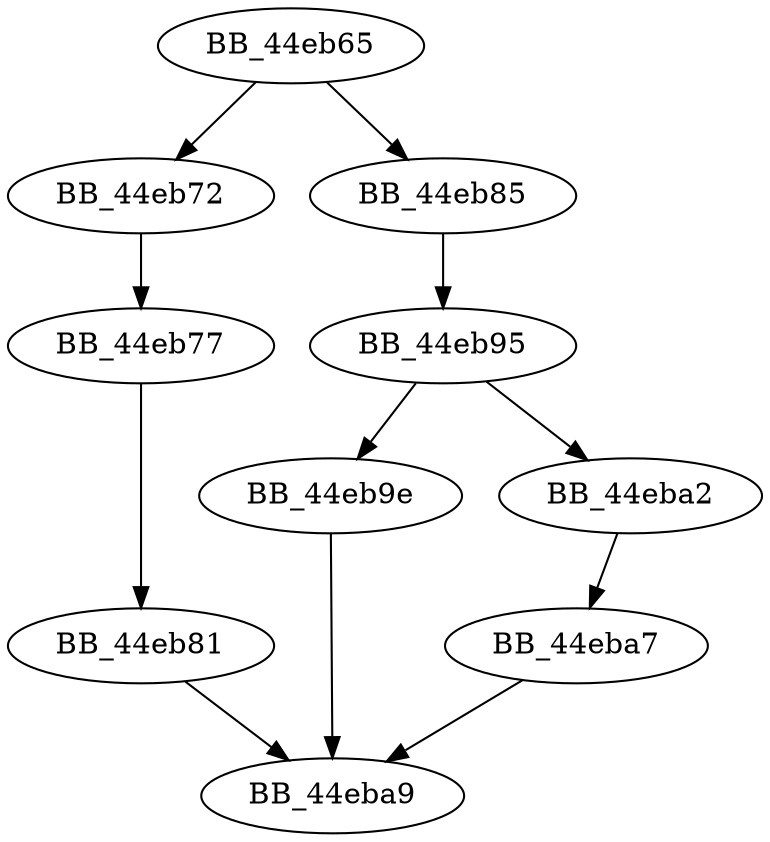 DiGraph sub_44EB65{
BB_44eb65->BB_44eb72
BB_44eb65->BB_44eb85
BB_44eb72->BB_44eb77
BB_44eb77->BB_44eb81
BB_44eb81->BB_44eba9
BB_44eb85->BB_44eb95
BB_44eb95->BB_44eb9e
BB_44eb95->BB_44eba2
BB_44eb9e->BB_44eba9
BB_44eba2->BB_44eba7
BB_44eba7->BB_44eba9
}
